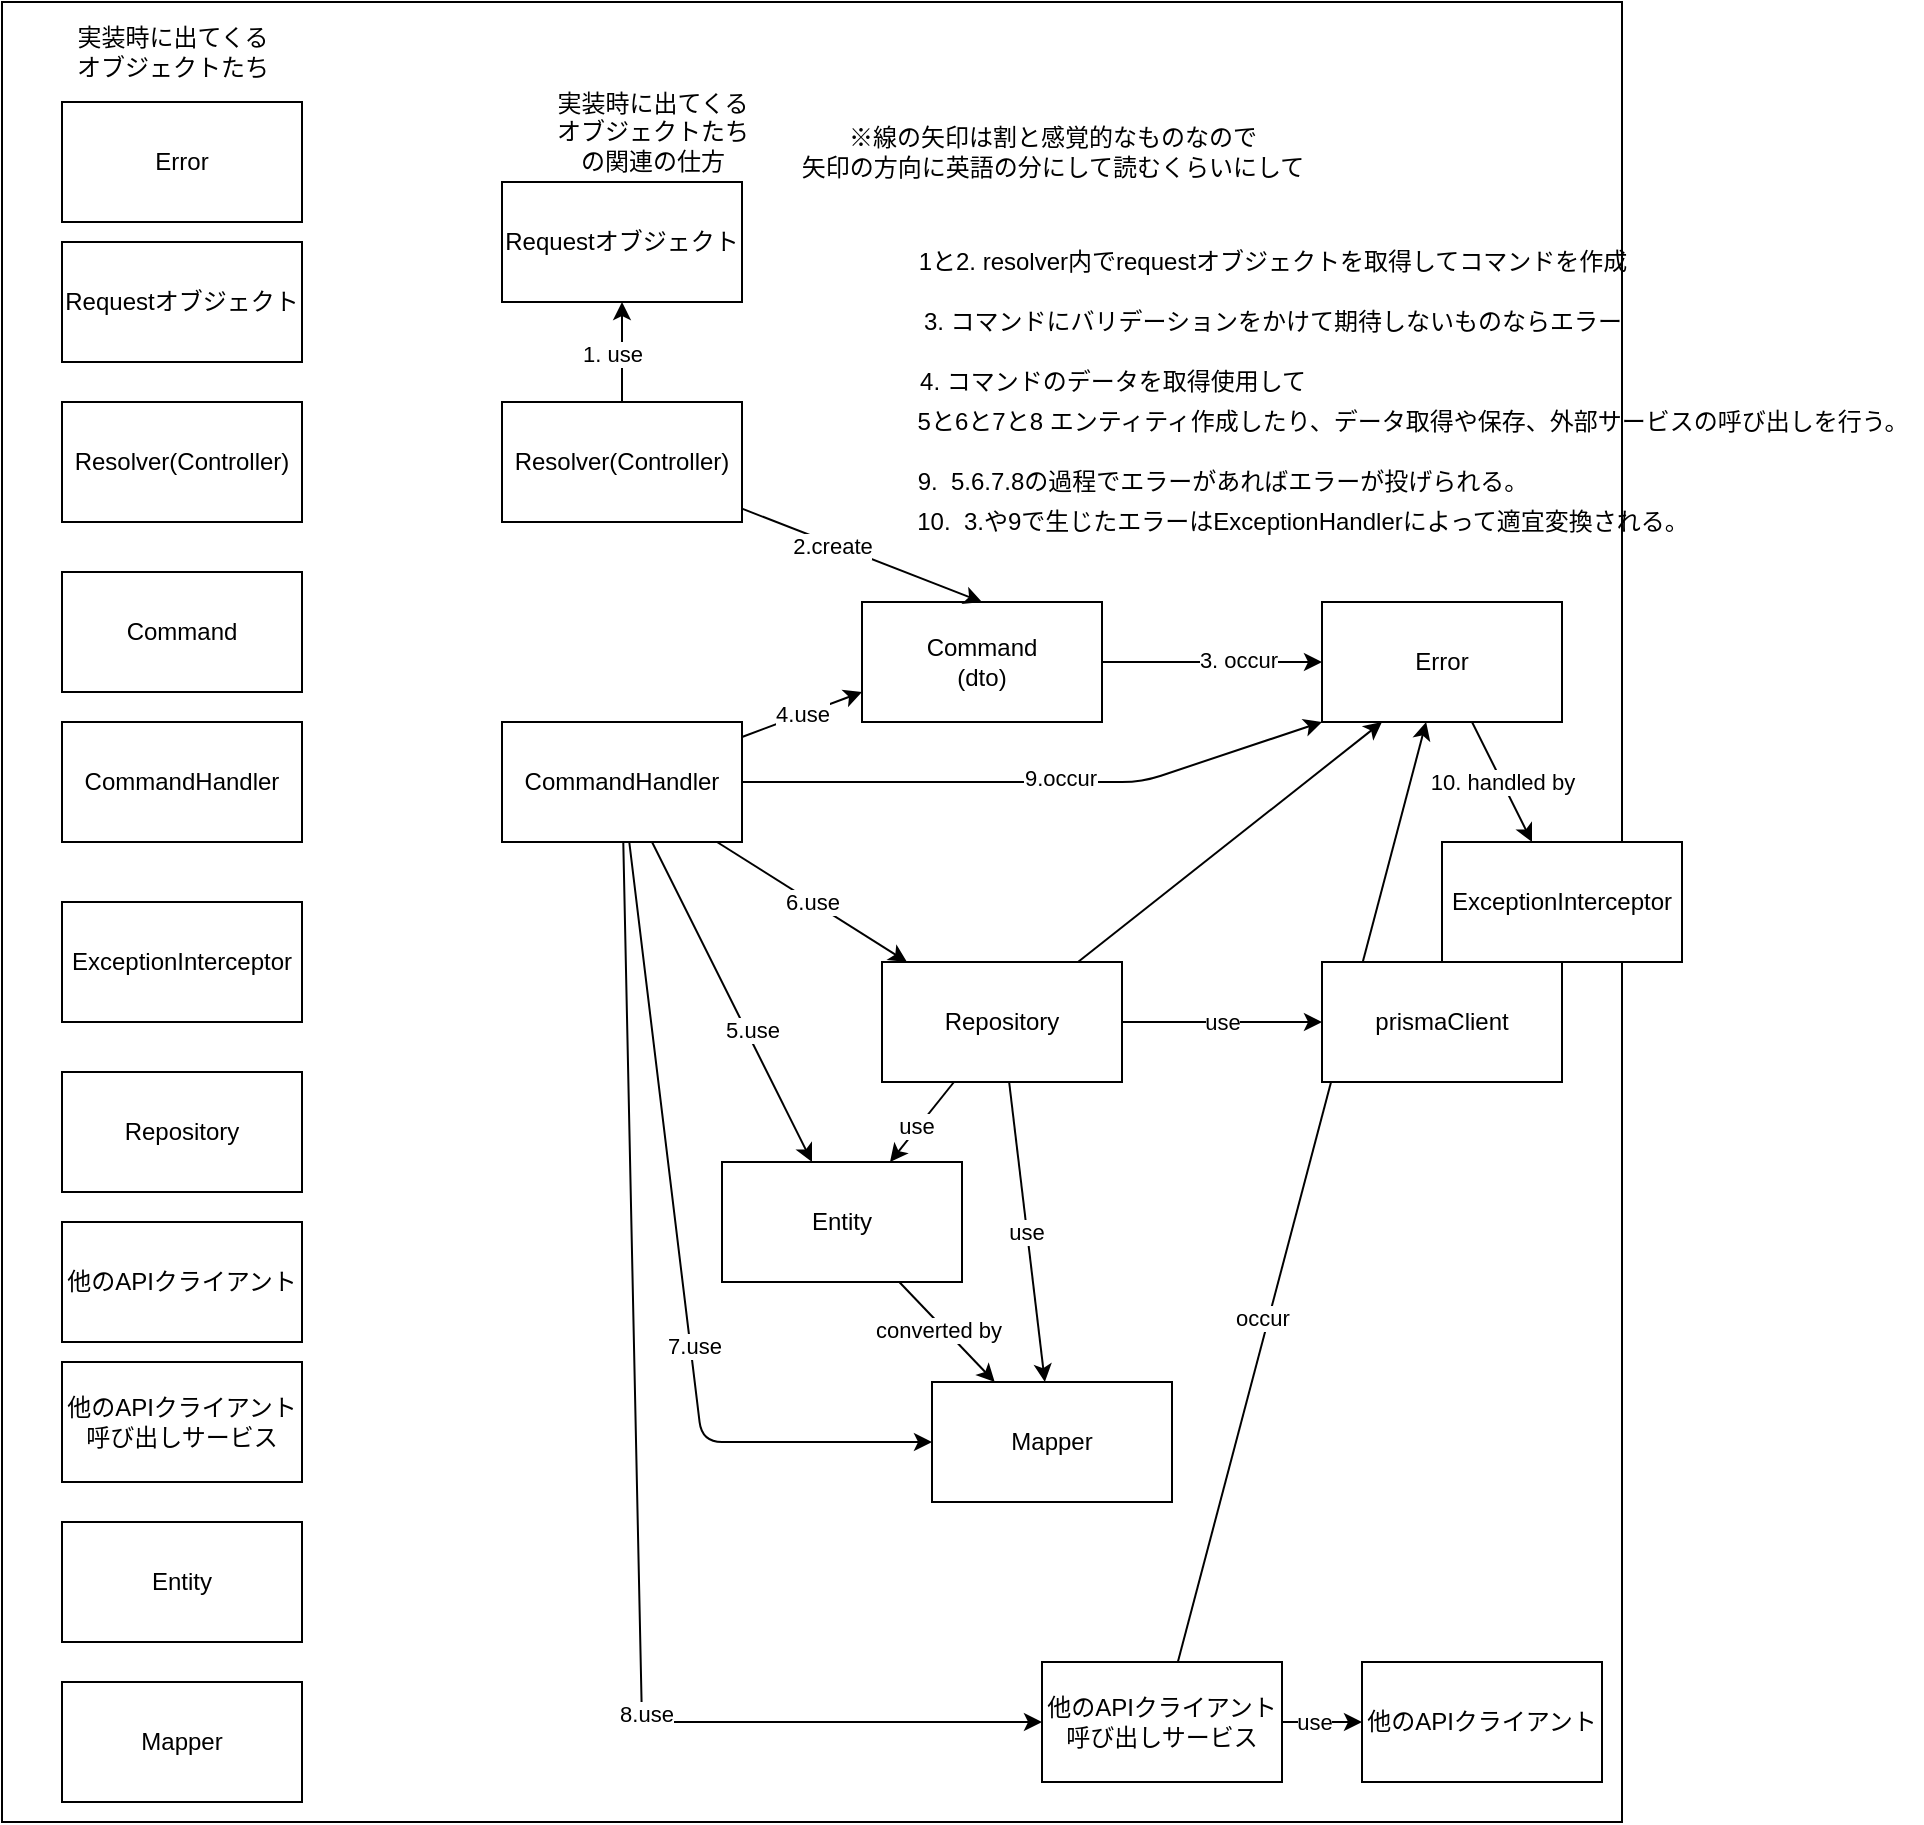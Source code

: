 <mxfile>
    <diagram id="W8thJxA2v2r9GThXU8aW" name="Page-1">
        <mxGraphModel dx="395" dy="1646" grid="1" gridSize="10" guides="1" tooltips="1" connect="1" arrows="1" fold="1" page="1" pageScale="1" pageWidth="827" pageHeight="1169" math="0" shadow="0">
            <root>
                <mxCell id="0"/>
                <mxCell id="1" parent="0"/>
                <mxCell id="110" value="" style="whiteSpace=wrap;html=1;" parent="1" vertex="1">
                    <mxGeometry x="70" y="-30" width="810" height="910" as="geometry"/>
                </mxCell>
                <mxCell id="37" value="Command" style="whiteSpace=wrap;html=1;" parent="1" vertex="1">
                    <mxGeometry x="100" y="255" width="120" height="60" as="geometry"/>
                </mxCell>
                <mxCell id="38" value="Requestオブジェクト" style="whiteSpace=wrap;html=1;" parent="1" vertex="1">
                    <mxGeometry x="100" y="90" width="120" height="60" as="geometry"/>
                </mxCell>
                <mxCell id="39" value="Error" style="whiteSpace=wrap;html=1;" parent="1" vertex="1">
                    <mxGeometry x="100" y="20" width="120" height="60" as="geometry"/>
                </mxCell>
                <mxCell id="40" value="CommandHandler" style="whiteSpace=wrap;html=1;" parent="1" vertex="1">
                    <mxGeometry x="100" y="330" width="120" height="60" as="geometry"/>
                </mxCell>
                <mxCell id="41" value="ExceptionInterceptor" style="whiteSpace=wrap;html=1;" parent="1" vertex="1">
                    <mxGeometry x="100" y="420" width="120" height="60" as="geometry"/>
                </mxCell>
                <mxCell id="42" value="Repository" style="whiteSpace=wrap;html=1;" parent="1" vertex="1">
                    <mxGeometry x="100" y="505" width="120" height="60" as="geometry"/>
                </mxCell>
                <mxCell id="43" value="他のAPIクライアント" style="whiteSpace=wrap;html=1;" parent="1" vertex="1">
                    <mxGeometry x="100" y="580" width="120" height="60" as="geometry"/>
                </mxCell>
                <mxCell id="44" value="他のAPIクライアント呼び出しサービス" style="whiteSpace=wrap;html=1;" parent="1" vertex="1">
                    <mxGeometry x="100" y="650" width="120" height="60" as="geometry"/>
                </mxCell>
                <mxCell id="49" value="Resolver(Controller)" style="whiteSpace=wrap;html=1;" parent="1" vertex="1">
                    <mxGeometry x="100" y="170" width="120" height="60" as="geometry"/>
                </mxCell>
                <mxCell id="51" value="Entity" style="whiteSpace=wrap;html=1;" parent="1" vertex="1">
                    <mxGeometry x="100" y="730" width="120" height="60" as="geometry"/>
                </mxCell>
                <mxCell id="52" value="Mapper" style="whiteSpace=wrap;html=1;" parent="1" vertex="1">
                    <mxGeometry x="100" y="810" width="120" height="60" as="geometry"/>
                </mxCell>
                <mxCell id="53" value="実装時に出てくる&lt;br&gt;オブジェクトたち" style="text;html=1;align=center;verticalAlign=middle;resizable=0;points=[];autosize=1;strokeColor=none;fillColor=none;" parent="1" vertex="1">
                    <mxGeometry x="100" y="-20" width="110" height="30" as="geometry"/>
                </mxCell>
                <mxCell id="68" style="edgeStyle=none;html=1;" parent="1" source="54" target="56" edge="1">
                    <mxGeometry relative="1" as="geometry"/>
                </mxCell>
                <mxCell id="69" value="3. occur" style="edgeLabel;html=1;align=center;verticalAlign=middle;resizable=0;points=[];" parent="68" vertex="1" connectable="0">
                    <mxGeometry x="0.237" y="1" relative="1" as="geometry">
                        <mxPoint as="offset"/>
                    </mxGeometry>
                </mxCell>
                <mxCell id="54" value="Command&lt;br&gt;(dto)" style="whiteSpace=wrap;html=1;" parent="1" vertex="1">
                    <mxGeometry x="500" y="270" width="120" height="60" as="geometry"/>
                </mxCell>
                <mxCell id="55" value="Requestオブジェクト" style="whiteSpace=wrap;html=1;" parent="1" vertex="1">
                    <mxGeometry x="320" y="60" width="120" height="60" as="geometry"/>
                </mxCell>
                <mxCell id="78" value="10. handled by" style="edgeStyle=none;html=1;" parent="1" source="56" target="58" edge="1">
                    <mxGeometry relative="1" as="geometry"/>
                </mxCell>
                <mxCell id="56" value="Error" style="whiteSpace=wrap;html=1;" parent="1" vertex="1">
                    <mxGeometry x="730" y="270" width="120" height="60" as="geometry"/>
                </mxCell>
                <mxCell id="70" value="4.use" style="edgeStyle=none;html=1;entryX=0;entryY=0.75;entryDx=0;entryDy=0;" parent="1" source="57" target="54" edge="1">
                    <mxGeometry relative="1" as="geometry"/>
                </mxCell>
                <mxCell id="72" style="edgeStyle=none;html=1;entryX=0;entryY=1;entryDx=0;entryDy=0;" parent="1" source="57" target="56" edge="1">
                    <mxGeometry relative="1" as="geometry">
                        <Array as="points">
                            <mxPoint x="640" y="360"/>
                        </Array>
                    </mxGeometry>
                </mxCell>
                <mxCell id="73" value="9.occur" style="edgeLabel;html=1;align=center;verticalAlign=middle;resizable=0;points=[];" parent="72" vertex="1" connectable="0">
                    <mxGeometry x="0.074" y="2" relative="1" as="geometry">
                        <mxPoint as="offset"/>
                    </mxGeometry>
                </mxCell>
                <mxCell id="74" value="6.use" style="edgeStyle=none;html=1;" parent="1" source="57" target="59" edge="1">
                    <mxGeometry relative="1" as="geometry"/>
                </mxCell>
                <mxCell id="79" style="edgeStyle=none;html=1;" parent="1" source="57" target="61" edge="1">
                    <mxGeometry relative="1" as="geometry">
                        <mxPoint x="270" y="620" as="targetPoint"/>
                        <Array as="points">
                            <mxPoint x="390" y="830"/>
                        </Array>
                    </mxGeometry>
                </mxCell>
                <mxCell id="82" value="8.use" style="edgeLabel;html=1;align=center;verticalAlign=middle;resizable=0;points=[];" parent="79" vertex="1" connectable="0">
                    <mxGeometry x="0.36" y="2" relative="1" as="geometry">
                        <mxPoint as="offset"/>
                    </mxGeometry>
                </mxCell>
                <mxCell id="89" style="edgeStyle=none;html=1;" parent="1" source="57" target="87" edge="1">
                    <mxGeometry relative="1" as="geometry"/>
                </mxCell>
                <mxCell id="90" value="5.use" style="edgeLabel;html=1;align=center;verticalAlign=middle;resizable=0;points=[];" parent="89" vertex="1" connectable="0">
                    <mxGeometry x="0.19" y="2" relative="1" as="geometry">
                        <mxPoint y="-1" as="offset"/>
                    </mxGeometry>
                </mxCell>
                <mxCell id="96" style="edgeStyle=none;html=1;" parent="1" source="57" target="88" edge="1">
                    <mxGeometry relative="1" as="geometry">
                        <Array as="points">
                            <mxPoint x="420" y="690"/>
                        </Array>
                    </mxGeometry>
                </mxCell>
                <mxCell id="97" value="7.use" style="edgeLabel;html=1;align=center;verticalAlign=middle;resizable=0;points=[];" parent="96" vertex="1" connectable="0">
                    <mxGeometry x="0.216" y="2" relative="1" as="geometry">
                        <mxPoint as="offset"/>
                    </mxGeometry>
                </mxCell>
                <mxCell id="57" value="CommandHandler" style="whiteSpace=wrap;html=1;" parent="1" vertex="1">
                    <mxGeometry x="320" y="330" width="120" height="60" as="geometry"/>
                </mxCell>
                <mxCell id="58" value="ExceptionInterceptor" style="whiteSpace=wrap;html=1;" parent="1" vertex="1">
                    <mxGeometry x="790" y="390" width="120" height="60" as="geometry"/>
                </mxCell>
                <mxCell id="76" value="use" style="edgeStyle=none;html=1;entryX=0;entryY=0.5;entryDx=0;entryDy=0;" parent="1" source="59" target="75" edge="1">
                    <mxGeometry relative="1" as="geometry"/>
                </mxCell>
                <mxCell id="77" style="edgeStyle=none;html=1;entryX=0.25;entryY=1;entryDx=0;entryDy=0;" parent="1" source="59" target="56" edge="1">
                    <mxGeometry relative="1" as="geometry"/>
                </mxCell>
                <mxCell id="91" style="edgeStyle=none;html=1;" parent="1" source="59" target="87" edge="1">
                    <mxGeometry relative="1" as="geometry"/>
                </mxCell>
                <mxCell id="92" value="use" style="edgeLabel;html=1;align=center;verticalAlign=middle;resizable=0;points=[];" parent="91" vertex="1" connectable="0">
                    <mxGeometry x="0.145" y="-1" relative="1" as="geometry">
                        <mxPoint y="-1" as="offset"/>
                    </mxGeometry>
                </mxCell>
                <mxCell id="95" value="use" style="edgeStyle=none;html=1;" parent="1" source="59" target="88" edge="1">
                    <mxGeometry relative="1" as="geometry"/>
                </mxCell>
                <mxCell id="59" value="Repository" style="whiteSpace=wrap;html=1;" parent="1" vertex="1">
                    <mxGeometry x="510" y="450" width="120" height="60" as="geometry"/>
                </mxCell>
                <mxCell id="60" value="他のAPIクライアント" style="whiteSpace=wrap;html=1;" parent="1" vertex="1">
                    <mxGeometry x="750" y="800" width="120" height="60" as="geometry"/>
                </mxCell>
                <mxCell id="80" style="edgeStyle=none;html=1;entryX=0;entryY=0.5;entryDx=0;entryDy=0;" parent="1" source="61" target="60" edge="1">
                    <mxGeometry relative="1" as="geometry"/>
                </mxCell>
                <mxCell id="81" value="use" style="edgeLabel;html=1;align=center;verticalAlign=middle;resizable=0;points=[];" parent="80" vertex="1" connectable="0">
                    <mxGeometry x="-0.188" relative="1" as="geometry">
                        <mxPoint as="offset"/>
                    </mxGeometry>
                </mxCell>
                <mxCell id="83" style="edgeStyle=none;html=1;" parent="1" source="61" target="56" edge="1">
                    <mxGeometry relative="1" as="geometry"/>
                </mxCell>
                <mxCell id="84" value="occur" style="edgeLabel;html=1;align=center;verticalAlign=middle;resizable=0;points=[];" parent="83" vertex="1" connectable="0">
                    <mxGeometry x="-0.45" y="-2" relative="1" as="geometry">
                        <mxPoint x="6" y="-44" as="offset"/>
                    </mxGeometry>
                </mxCell>
                <mxCell id="61" value="他のAPIクライアント呼び出しサービス" style="whiteSpace=wrap;html=1;" parent="1" vertex="1">
                    <mxGeometry x="590" y="800" width="120" height="60" as="geometry"/>
                </mxCell>
                <mxCell id="64" style="edgeStyle=none;html=1;" parent="1" source="62" target="55" edge="1">
                    <mxGeometry relative="1" as="geometry"/>
                </mxCell>
                <mxCell id="66" value="1. use" style="edgeLabel;html=1;align=center;verticalAlign=middle;resizable=0;points=[];" parent="64" vertex="1" connectable="0">
                    <mxGeometry x="-0.041" y="-1" relative="1" as="geometry">
                        <mxPoint x="-6" as="offset"/>
                    </mxGeometry>
                </mxCell>
                <mxCell id="65" style="edgeStyle=none;html=1;entryX=0.5;entryY=0;entryDx=0;entryDy=0;" parent="1" source="62" target="54" edge="1">
                    <mxGeometry relative="1" as="geometry"/>
                </mxCell>
                <mxCell id="67" value="2.create" style="edgeLabel;html=1;align=center;verticalAlign=middle;resizable=0;points=[];" parent="65" vertex="1" connectable="0">
                    <mxGeometry x="-0.249" y="-1" relative="1" as="geometry">
                        <mxPoint as="offset"/>
                    </mxGeometry>
                </mxCell>
                <mxCell id="62" value="Resolver(Controller)" style="whiteSpace=wrap;html=1;" parent="1" vertex="1">
                    <mxGeometry x="320" y="170" width="120" height="60" as="geometry"/>
                </mxCell>
                <mxCell id="63" value="実装時に出てくる&lt;br&gt;オブジェクトたち&lt;br&gt;の関連の仕方" style="text;html=1;align=center;verticalAlign=middle;resizable=0;points=[];autosize=1;strokeColor=none;fillColor=none;" parent="1" vertex="1">
                    <mxGeometry x="340" y="10" width="110" height="50" as="geometry"/>
                </mxCell>
                <mxCell id="75" value="prismaClient" style="whiteSpace=wrap;html=1;" parent="1" vertex="1">
                    <mxGeometry x="730" y="450" width="120" height="60" as="geometry"/>
                </mxCell>
                <mxCell id="93" style="edgeStyle=none;html=1;" parent="1" source="87" target="88" edge="1">
                    <mxGeometry relative="1" as="geometry"/>
                </mxCell>
                <mxCell id="94" value="converted by" style="edgeLabel;html=1;align=center;verticalAlign=middle;resizable=0;points=[];" parent="93" vertex="1" connectable="0">
                    <mxGeometry x="-0.126" y="-3" relative="1" as="geometry">
                        <mxPoint x="1" as="offset"/>
                    </mxGeometry>
                </mxCell>
                <mxCell id="87" value="Entity" style="whiteSpace=wrap;html=1;" parent="1" vertex="1">
                    <mxGeometry x="430" y="550" width="120" height="60" as="geometry"/>
                </mxCell>
                <mxCell id="88" value="Mapper" style="whiteSpace=wrap;html=1;" parent="1" vertex="1">
                    <mxGeometry x="535" y="660" width="120" height="60" as="geometry"/>
                </mxCell>
                <mxCell id="100" value="※線の矢印は割と感覚的なものなので&lt;br&gt;矢印の方向に英語の分にして読むくらいにして" style="text;html=1;align=center;verticalAlign=middle;resizable=0;points=[];autosize=1;strokeColor=none;fillColor=none;" parent="1" vertex="1">
                    <mxGeometry x="460" y="30" width="270" height="30" as="geometry"/>
                </mxCell>
                <mxCell id="101" value="1と2. resolver内でrequestオブジェクトを取得してコマンドを作成" style="text;html=1;align=center;verticalAlign=middle;resizable=0;points=[];autosize=1;strokeColor=none;fillColor=none;" parent="1" vertex="1">
                    <mxGeometry x="520" y="90" width="370" height="20" as="geometry"/>
                </mxCell>
                <mxCell id="102" value="3. コマンドにバリデーションをかけて期待しないものならエラー" style="text;html=1;align=center;verticalAlign=middle;resizable=0;points=[];autosize=1;strokeColor=none;fillColor=none;" parent="1" vertex="1">
                    <mxGeometry x="525" y="120" width="360" height="20" as="geometry"/>
                </mxCell>
                <mxCell id="103" value="4. コマンドのデータを取得使用して" style="text;html=1;align=center;verticalAlign=middle;resizable=0;points=[];autosize=1;strokeColor=none;fillColor=none;" parent="1" vertex="1">
                    <mxGeometry x="520" y="150" width="210" height="20" as="geometry"/>
                </mxCell>
                <mxCell id="104" value="5と6と7と8 エンティティ作成したり、データ取得や保存、外部サービスの呼び出しを行う。" style="text;html=1;align=center;verticalAlign=middle;resizable=0;points=[];autosize=1;strokeColor=none;fillColor=none;" parent="1" vertex="1">
                    <mxGeometry x="520" y="170" width="510" height="20" as="geometry"/>
                </mxCell>
                <mxCell id="105" value="9.&amp;nbsp; 5.6.7.8の過程でエラーがあればエラーが投げられる。" style="text;html=1;align=center;verticalAlign=middle;resizable=0;points=[];autosize=1;strokeColor=none;fillColor=none;" parent="1" vertex="1">
                    <mxGeometry x="520" y="200" width="320" height="20" as="geometry"/>
                </mxCell>
                <mxCell id="106" value="10.&amp;nbsp; 3.や9で生じたエラーはExceptionHandlerによって適宜変換される。" style="text;html=1;align=center;verticalAlign=middle;resizable=0;points=[];autosize=1;strokeColor=none;fillColor=none;" parent="1" vertex="1">
                    <mxGeometry x="520" y="220" width="400" height="20" as="geometry"/>
                </mxCell>
            </root>
        </mxGraphModel>
    </diagram>
</mxfile>